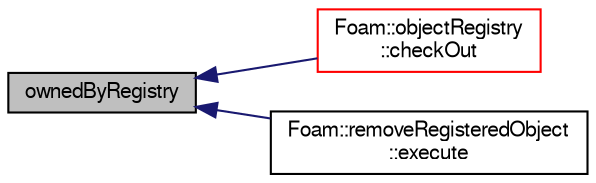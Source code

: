 digraph "ownedByRegistry"
{
  bgcolor="transparent";
  edge [fontname="FreeSans",fontsize="10",labelfontname="FreeSans",labelfontsize="10"];
  node [fontname="FreeSans",fontsize="10",shape=record];
  rankdir="LR";
  Node1 [label="ownedByRegistry",height=0.2,width=0.4,color="black", fillcolor="grey75", style="filled" fontcolor="black"];
  Node1 -> Node2 [dir="back",color="midnightblue",fontsize="10",style="solid",fontname="FreeSans"];
  Node2 [label="Foam::objectRegistry\l::checkOut",height=0.2,width=0.4,color="red",URL="$a01640.html#a4843aa26655bc181841361513e2ac2aa",tooltip="Remove an regIOobject from registry. "];
  Node1 -> Node3 [dir="back",color="midnightblue",fontsize="10",style="solid",fontname="FreeSans"];
  Node3 [label="Foam::removeRegisteredObject\l::execute",height=0.2,width=0.4,color="black",URL="$a02100.html#a61af3e60b94ae3e748f6fbac1e794af7",tooltip="Execute, currently does nothing. "];
}
